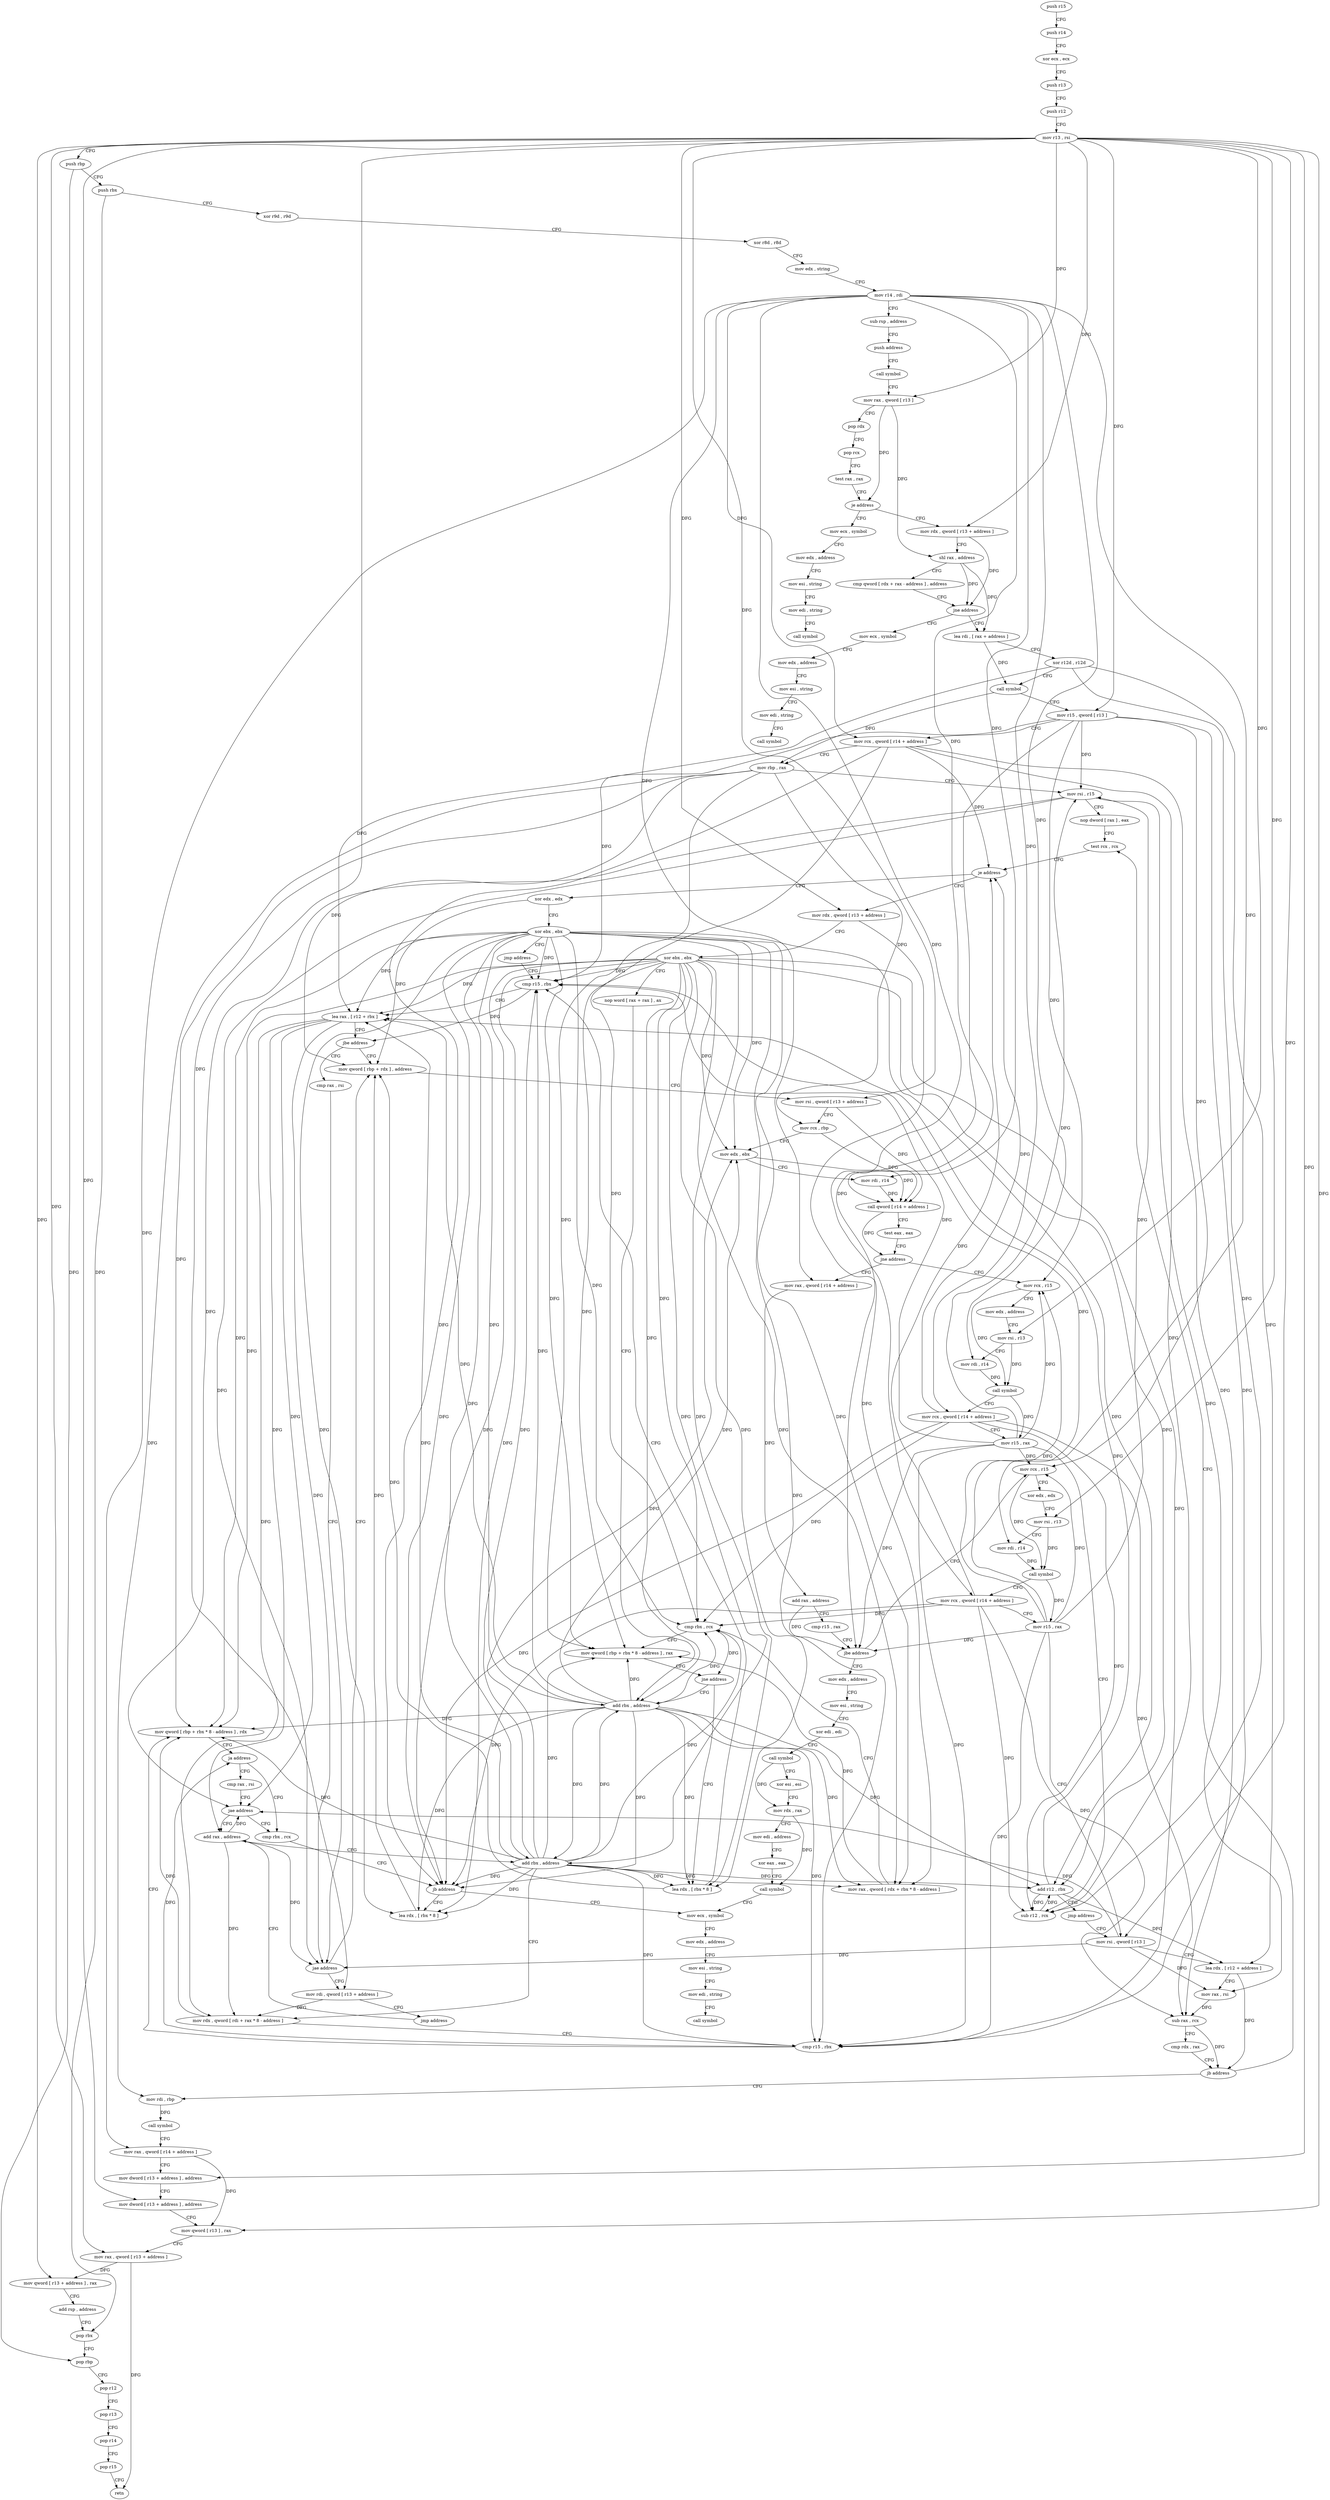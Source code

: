 digraph "func" {
"4214576" [label = "push r15" ]
"4214578" [label = "push r14" ]
"4214580" [label = "xor ecx , ecx" ]
"4214582" [label = "push r13" ]
"4214584" [label = "push r12" ]
"4214586" [label = "mov r13 , rsi" ]
"4214589" [label = "push rbp" ]
"4214590" [label = "push rbx" ]
"4214591" [label = "xor r9d , r9d" ]
"4214594" [label = "xor r8d , r8d" ]
"4214597" [label = "mov edx , string" ]
"4214602" [label = "mov r14 , rdi" ]
"4214605" [label = "sub rsp , address" ]
"4214609" [label = "push address" ]
"4214611" [label = "call symbol" ]
"4214616" [label = "mov rax , qword [ r13 ]" ]
"4214620" [label = "pop rdx" ]
"4214621" [label = "pop rcx" ]
"4214622" [label = "test rax , rax" ]
"4214625" [label = "je address" ]
"4214995" [label = "mov ecx , symbol" ]
"4214631" [label = "mov rdx , qword [ r13 + address ]" ]
"4215000" [label = "mov edx , address" ]
"4215005" [label = "mov esi , string" ]
"4215010" [label = "mov edi , string" ]
"4215015" [label = "call symbol" ]
"4214635" [label = "shl rax , address" ]
"4214639" [label = "cmp qword [ rdx + rax - address ] , address" ]
"4214645" [label = "jne address" ]
"4215079" [label = "mov ecx , symbol" ]
"4214651" [label = "lea rdi , [ rax + address ]" ]
"4215084" [label = "mov edx , address" ]
"4215089" [label = "mov esi , string" ]
"4215094" [label = "mov edi , string" ]
"4215099" [label = "call symbol" ]
"4214655" [label = "xor r12d , r12d" ]
"4214658" [label = "call symbol" ]
"4214663" [label = "mov r15 , qword [ r13 ]" ]
"4214667" [label = "mov rcx , qword [ r14 + address ]" ]
"4214671" [label = "mov rbp , rax" ]
"4214674" [label = "mov rsi , r15" ]
"4214677" [label = "nop dword [ rax ] , eax" ]
"4214680" [label = "test rcx , rcx" ]
"4214986" [label = "xor edx , edx" ]
"4214988" [label = "xor ebx , ebx" ]
"4214990" [label = "jmp address" ]
"4214731" [label = "cmp r15 , rbx" ]
"4214689" [label = "mov rdx , qword [ r13 + address ]" ]
"4214693" [label = "xor ebx , ebx" ]
"4214695" [label = "nop word [ rax + rax ] , ax" ]
"4214704" [label = "add rbx , address" ]
"4214734" [label = "lea rax , [ r12 + rbx ]" ]
"4214738" [label = "jbe address" ]
"4214797" [label = "mov qword [ rbp + rdx ] , address" ]
"4214740" [label = "cmp rax , rsi" ]
"4214708" [label = "mov rax , qword [ rdx + rbx * 8 - address ]" ]
"4214713" [label = "cmp rbx , rcx" ]
"4214716" [label = "mov qword [ rbp + rbx * 8 - address ] , rax" ]
"4214721" [label = "jne address" ]
"4214723" [label = "lea rdx , [ rbx * 8 ]" ]
"4214806" [label = "mov rsi , qword [ r13 + address ]" ]
"4214810" [label = "mov rcx , rbp" ]
"4214813" [label = "mov edx , ebx" ]
"4214815" [label = "mov rdi , r14" ]
"4214818" [label = "call qword [ r14 + address ]" ]
"4214822" [label = "test eax , eax" ]
"4214824" [label = "jne address" ]
"4214952" [label = "mov rcx , r15" ]
"4214826" [label = "mov rax , qword [ r14 + address ]" ]
"4214743" [label = "jae address" ]
"4214745" [label = "mov rdi , qword [ r13 + address ]" ]
"4214955" [label = "mov edx , address" ]
"4214960" [label = "mov rsi , r13" ]
"4214963" [label = "mov rdi , r14" ]
"4214966" [label = "call symbol" ]
"4214971" [label = "mov rcx , qword [ r14 + address ]" ]
"4214975" [label = "mov r15 , rax" ]
"4214978" [label = "sub r12 , rcx" ]
"4214981" [label = "add r12 , rbx" ]
"4214984" [label = "jmp address" ]
"4214866" [label = "mov rsi , qword [ r13 ]" ]
"4214830" [label = "add rax , address" ]
"4214834" [label = "cmp r15 , rax" ]
"4214837" [label = "jbe address" ]
"4215020" [label = "mov edx , address" ]
"4214843" [label = "mov rcx , r15" ]
"4214749" [label = "jmp address" ]
"4214757" [label = "add rax , address" ]
"4214870" [label = "lea rdx , [ r12 + address ]" ]
"4214875" [label = "mov rax , rsi" ]
"4214878" [label = "sub rax , rcx" ]
"4214881" [label = "cmp rdx , rax" ]
"4214884" [label = "jb address" ]
"4214890" [label = "mov rdi , rbp" ]
"4215025" [label = "mov esi , string" ]
"4215030" [label = "xor edi , edi" ]
"4215032" [label = "call symbol" ]
"4215037" [label = "xor esi , esi" ]
"4215039" [label = "mov rdx , rax" ]
"4215042" [label = "mov edi , address" ]
"4215047" [label = "xor eax , eax" ]
"4215049" [label = "call symbol" ]
"4215054" [label = "mov ecx , symbol" ]
"4214846" [label = "xor edx , edx" ]
"4214848" [label = "mov rsi , r13" ]
"4214851" [label = "mov rdi , r14" ]
"4214854" [label = "call symbol" ]
"4214859" [label = "mov rcx , qword [ r14 + address ]" ]
"4214863" [label = "mov r15 , rax" ]
"4214761" [label = "add rbx , address" ]
"4214765" [label = "mov rdx , qword [ rdi + rax * 8 - address ]" ]
"4214770" [label = "cmp r15 , rbx" ]
"4214773" [label = "mov qword [ rbp + rbx * 8 - address ] , rdx" ]
"4214778" [label = "ja address" ]
"4214752" [label = "cmp rax , rsi" ]
"4214780" [label = "cmp rbx , rcx" ]
"4214683" [label = "je address" ]
"4214893" [label = "call symbol" ]
"4214898" [label = "mov rax , qword [ r14 + address ]" ]
"4214902" [label = "mov dword [ r13 + address ] , address" ]
"4214910" [label = "mov dword [ r13 + address ] , address" ]
"4214918" [label = "mov qword [ r13 ] , rax" ]
"4214922" [label = "mov rax , qword [ r13 + address ]" ]
"4214926" [label = "mov qword [ r13 + address ] , rax" ]
"4214930" [label = "add rsp , address" ]
"4214934" [label = "pop rbx" ]
"4214935" [label = "pop rbp" ]
"4214936" [label = "pop r12" ]
"4214938" [label = "pop r13" ]
"4214940" [label = "pop r14" ]
"4214942" [label = "pop r15" ]
"4214944" [label = "retn" ]
"4214755" [label = "jae address" ]
"4214783" [label = "jb address" ]
"4214789" [label = "lea rdx , [ rbx * 8 ]" ]
"4215059" [label = "mov edx , address" ]
"4215064" [label = "mov esi , string" ]
"4215069" [label = "mov edi , string" ]
"4215074" [label = "call symbol" ]
"4214576" -> "4214578" [ label = "CFG" ]
"4214578" -> "4214580" [ label = "CFG" ]
"4214580" -> "4214582" [ label = "CFG" ]
"4214582" -> "4214584" [ label = "CFG" ]
"4214584" -> "4214586" [ label = "CFG" ]
"4214586" -> "4214589" [ label = "CFG" ]
"4214586" -> "4214616" [ label = "DFG" ]
"4214586" -> "4214631" [ label = "DFG" ]
"4214586" -> "4214663" [ label = "DFG" ]
"4214586" -> "4214689" [ label = "DFG" ]
"4214586" -> "4214806" [ label = "DFG" ]
"4214586" -> "4214960" [ label = "DFG" ]
"4214586" -> "4214745" [ label = "DFG" ]
"4214586" -> "4214866" [ label = "DFG" ]
"4214586" -> "4214848" [ label = "DFG" ]
"4214586" -> "4214902" [ label = "DFG" ]
"4214586" -> "4214910" [ label = "DFG" ]
"4214586" -> "4214918" [ label = "DFG" ]
"4214586" -> "4214922" [ label = "DFG" ]
"4214586" -> "4214926" [ label = "DFG" ]
"4214589" -> "4214590" [ label = "CFG" ]
"4214589" -> "4214935" [ label = "DFG" ]
"4214590" -> "4214591" [ label = "CFG" ]
"4214590" -> "4214934" [ label = "DFG" ]
"4214591" -> "4214594" [ label = "CFG" ]
"4214594" -> "4214597" [ label = "CFG" ]
"4214597" -> "4214602" [ label = "CFG" ]
"4214602" -> "4214605" [ label = "CFG" ]
"4214602" -> "4214667" [ label = "DFG" ]
"4214602" -> "4214815" [ label = "DFG" ]
"4214602" -> "4214818" [ label = "DFG" ]
"4214602" -> "4214963" [ label = "DFG" ]
"4214602" -> "4214971" [ label = "DFG" ]
"4214602" -> "4214826" [ label = "DFG" ]
"4214602" -> "4214851" [ label = "DFG" ]
"4214602" -> "4214859" [ label = "DFG" ]
"4214602" -> "4214898" [ label = "DFG" ]
"4214605" -> "4214609" [ label = "CFG" ]
"4214609" -> "4214611" [ label = "CFG" ]
"4214611" -> "4214616" [ label = "CFG" ]
"4214616" -> "4214620" [ label = "CFG" ]
"4214616" -> "4214625" [ label = "DFG" ]
"4214616" -> "4214635" [ label = "DFG" ]
"4214620" -> "4214621" [ label = "CFG" ]
"4214621" -> "4214622" [ label = "CFG" ]
"4214622" -> "4214625" [ label = "CFG" ]
"4214625" -> "4214995" [ label = "CFG" ]
"4214625" -> "4214631" [ label = "CFG" ]
"4214995" -> "4215000" [ label = "CFG" ]
"4214631" -> "4214635" [ label = "CFG" ]
"4214631" -> "4214645" [ label = "DFG" ]
"4215000" -> "4215005" [ label = "CFG" ]
"4215005" -> "4215010" [ label = "CFG" ]
"4215010" -> "4215015" [ label = "CFG" ]
"4214635" -> "4214639" [ label = "CFG" ]
"4214635" -> "4214645" [ label = "DFG" ]
"4214635" -> "4214651" [ label = "DFG" ]
"4214639" -> "4214645" [ label = "CFG" ]
"4214645" -> "4215079" [ label = "CFG" ]
"4214645" -> "4214651" [ label = "CFG" ]
"4215079" -> "4215084" [ label = "CFG" ]
"4214651" -> "4214655" [ label = "CFG" ]
"4214651" -> "4214658" [ label = "DFG" ]
"4215084" -> "4215089" [ label = "CFG" ]
"4215089" -> "4215094" [ label = "CFG" ]
"4215094" -> "4215099" [ label = "CFG" ]
"4214655" -> "4214658" [ label = "CFG" ]
"4214655" -> "4214734" [ label = "DFG" ]
"4214655" -> "4214978" [ label = "DFG" ]
"4214655" -> "4214870" [ label = "DFG" ]
"4214658" -> "4214663" [ label = "CFG" ]
"4214658" -> "4214671" [ label = "DFG" ]
"4214663" -> "4214667" [ label = "CFG" ]
"4214663" -> "4214674" [ label = "DFG" ]
"4214663" -> "4214731" [ label = "DFG" ]
"4214663" -> "4214952" [ label = "DFG" ]
"4214663" -> "4214837" [ label = "DFG" ]
"4214663" -> "4214843" [ label = "DFG" ]
"4214663" -> "4214770" [ label = "DFG" ]
"4214667" -> "4214671" [ label = "CFG" ]
"4214667" -> "4214683" [ label = "DFG" ]
"4214667" -> "4214713" [ label = "DFG" ]
"4214667" -> "4214978" [ label = "DFG" ]
"4214667" -> "4214878" [ label = "DFG" ]
"4214667" -> "4214783" [ label = "DFG" ]
"4214671" -> "4214674" [ label = "CFG" ]
"4214671" -> "4214716" [ label = "DFG" ]
"4214671" -> "4214797" [ label = "DFG" ]
"4214671" -> "4214810" [ label = "DFG" ]
"4214671" -> "4214773" [ label = "DFG" ]
"4214671" -> "4214890" [ label = "DFG" ]
"4214674" -> "4214677" [ label = "CFG" ]
"4214674" -> "4214743" [ label = "DFG" ]
"4214674" -> "4214875" [ label = "DFG" ]
"4214674" -> "4214755" [ label = "DFG" ]
"4214677" -> "4214680" [ label = "CFG" ]
"4214680" -> "4214683" [ label = "CFG" ]
"4214986" -> "4214988" [ label = "CFG" ]
"4214986" -> "4214797" [ label = "DFG" ]
"4214988" -> "4214990" [ label = "CFG" ]
"4214988" -> "4214731" [ label = "DFG" ]
"4214988" -> "4214734" [ label = "DFG" ]
"4214988" -> "4214704" [ label = "DFG" ]
"4214988" -> "4214708" [ label = "DFG" ]
"4214988" -> "4214713" [ label = "DFG" ]
"4214988" -> "4214716" [ label = "DFG" ]
"4214988" -> "4214813" [ label = "DFG" ]
"4214988" -> "4214723" [ label = "DFG" ]
"4214988" -> "4214981" [ label = "DFG" ]
"4214988" -> "4214761" [ label = "DFG" ]
"4214988" -> "4214770" [ label = "DFG" ]
"4214988" -> "4214773" [ label = "DFG" ]
"4214988" -> "4214783" [ label = "DFG" ]
"4214988" -> "4214789" [ label = "DFG" ]
"4214990" -> "4214731" [ label = "CFG" ]
"4214731" -> "4214734" [ label = "CFG" ]
"4214731" -> "4214738" [ label = "DFG" ]
"4214689" -> "4214693" [ label = "CFG" ]
"4214689" -> "4214708" [ label = "DFG" ]
"4214693" -> "4214695" [ label = "CFG" ]
"4214693" -> "4214731" [ label = "DFG" ]
"4214693" -> "4214734" [ label = "DFG" ]
"4214693" -> "4214704" [ label = "DFG" ]
"4214693" -> "4214708" [ label = "DFG" ]
"4214693" -> "4214713" [ label = "DFG" ]
"4214693" -> "4214716" [ label = "DFG" ]
"4214693" -> "4214813" [ label = "DFG" ]
"4214693" -> "4214723" [ label = "DFG" ]
"4214693" -> "4214981" [ label = "DFG" ]
"4214693" -> "4214761" [ label = "DFG" ]
"4214693" -> "4214770" [ label = "DFG" ]
"4214693" -> "4214773" [ label = "DFG" ]
"4214693" -> "4214783" [ label = "DFG" ]
"4214693" -> "4214789" [ label = "DFG" ]
"4214695" -> "4214704" [ label = "CFG" ]
"4214704" -> "4214708" [ label = "DFG" ]
"4214704" -> "4214731" [ label = "DFG" ]
"4214704" -> "4214734" [ label = "DFG" ]
"4214704" -> "4214713" [ label = "DFG" ]
"4214704" -> "4214716" [ label = "DFG" ]
"4214704" -> "4214813" [ label = "DFG" ]
"4214704" -> "4214723" [ label = "DFG" ]
"4214704" -> "4214981" [ label = "DFG" ]
"4214704" -> "4214761" [ label = "DFG" ]
"4214704" -> "4214770" [ label = "DFG" ]
"4214704" -> "4214773" [ label = "DFG" ]
"4214704" -> "4214783" [ label = "DFG" ]
"4214704" -> "4214789" [ label = "DFG" ]
"4214734" -> "4214738" [ label = "CFG" ]
"4214734" -> "4214743" [ label = "DFG" ]
"4214734" -> "4214757" [ label = "DFG" ]
"4214734" -> "4214765" [ label = "DFG" ]
"4214734" -> "4214755" [ label = "DFG" ]
"4214738" -> "4214797" [ label = "CFG" ]
"4214738" -> "4214740" [ label = "CFG" ]
"4214797" -> "4214806" [ label = "CFG" ]
"4214740" -> "4214743" [ label = "CFG" ]
"4214708" -> "4214713" [ label = "CFG" ]
"4214708" -> "4214716" [ label = "DFG" ]
"4214713" -> "4214716" [ label = "CFG" ]
"4214713" -> "4214721" [ label = "DFG" ]
"4214716" -> "4214721" [ label = "CFG" ]
"4214721" -> "4214704" [ label = "CFG" ]
"4214721" -> "4214723" [ label = "CFG" ]
"4214723" -> "4214731" [ label = "CFG" ]
"4214723" -> "4214797" [ label = "DFG" ]
"4214806" -> "4214810" [ label = "CFG" ]
"4214806" -> "4214818" [ label = "DFG" ]
"4214810" -> "4214813" [ label = "CFG" ]
"4214810" -> "4214818" [ label = "DFG" ]
"4214813" -> "4214815" [ label = "CFG" ]
"4214813" -> "4214818" [ label = "DFG" ]
"4214815" -> "4214818" [ label = "DFG" ]
"4214818" -> "4214822" [ label = "CFG" ]
"4214818" -> "4214824" [ label = "DFG" ]
"4214822" -> "4214824" [ label = "CFG" ]
"4214824" -> "4214952" [ label = "CFG" ]
"4214824" -> "4214826" [ label = "CFG" ]
"4214952" -> "4214955" [ label = "CFG" ]
"4214952" -> "4214966" [ label = "DFG" ]
"4214826" -> "4214830" [ label = "DFG" ]
"4214743" -> "4214797" [ label = "CFG" ]
"4214743" -> "4214745" [ label = "CFG" ]
"4214745" -> "4214749" [ label = "CFG" ]
"4214745" -> "4214765" [ label = "DFG" ]
"4214955" -> "4214960" [ label = "CFG" ]
"4214960" -> "4214963" [ label = "CFG" ]
"4214960" -> "4214966" [ label = "DFG" ]
"4214963" -> "4214966" [ label = "DFG" ]
"4214966" -> "4214971" [ label = "CFG" ]
"4214966" -> "4214975" [ label = "DFG" ]
"4214971" -> "4214975" [ label = "CFG" ]
"4214971" -> "4214683" [ label = "DFG" ]
"4214971" -> "4214713" [ label = "DFG" ]
"4214971" -> "4214978" [ label = "DFG" ]
"4214971" -> "4214878" [ label = "DFG" ]
"4214971" -> "4214783" [ label = "DFG" ]
"4214975" -> "4214978" [ label = "CFG" ]
"4214975" -> "4214674" [ label = "DFG" ]
"4214975" -> "4214952" [ label = "DFG" ]
"4214975" -> "4214731" [ label = "DFG" ]
"4214975" -> "4214837" [ label = "DFG" ]
"4214975" -> "4214843" [ label = "DFG" ]
"4214975" -> "4214770" [ label = "DFG" ]
"4214978" -> "4214981" [ label = "DFG" ]
"4214981" -> "4214984" [ label = "CFG" ]
"4214981" -> "4214734" [ label = "DFG" ]
"4214981" -> "4214978" [ label = "DFG" ]
"4214981" -> "4214870" [ label = "DFG" ]
"4214984" -> "4214866" [ label = "CFG" ]
"4214866" -> "4214870" [ label = "CFG" ]
"4214866" -> "4214743" [ label = "DFG" ]
"4214866" -> "4214875" [ label = "DFG" ]
"4214866" -> "4214755" [ label = "DFG" ]
"4214830" -> "4214834" [ label = "CFG" ]
"4214830" -> "4214837" [ label = "DFG" ]
"4214834" -> "4214837" [ label = "CFG" ]
"4214837" -> "4215020" [ label = "CFG" ]
"4214837" -> "4214843" [ label = "CFG" ]
"4215020" -> "4215025" [ label = "CFG" ]
"4214843" -> "4214846" [ label = "CFG" ]
"4214843" -> "4214854" [ label = "DFG" ]
"4214749" -> "4214757" [ label = "CFG" ]
"4214757" -> "4214761" [ label = "CFG" ]
"4214757" -> "4214743" [ label = "DFG" ]
"4214757" -> "4214765" [ label = "DFG" ]
"4214757" -> "4214755" [ label = "DFG" ]
"4214870" -> "4214875" [ label = "CFG" ]
"4214870" -> "4214884" [ label = "DFG" ]
"4214875" -> "4214878" [ label = "DFG" ]
"4214878" -> "4214881" [ label = "CFG" ]
"4214878" -> "4214884" [ label = "DFG" ]
"4214881" -> "4214884" [ label = "CFG" ]
"4214884" -> "4214680" [ label = "CFG" ]
"4214884" -> "4214890" [ label = "CFG" ]
"4214890" -> "4214893" [ label = "DFG" ]
"4215025" -> "4215030" [ label = "CFG" ]
"4215030" -> "4215032" [ label = "CFG" ]
"4215032" -> "4215037" [ label = "CFG" ]
"4215032" -> "4215039" [ label = "DFG" ]
"4215037" -> "4215039" [ label = "CFG" ]
"4215039" -> "4215042" [ label = "CFG" ]
"4215039" -> "4215049" [ label = "DFG" ]
"4215042" -> "4215047" [ label = "CFG" ]
"4215047" -> "4215049" [ label = "CFG" ]
"4215049" -> "4215054" [ label = "CFG" ]
"4215054" -> "4215059" [ label = "CFG" ]
"4214846" -> "4214848" [ label = "CFG" ]
"4214848" -> "4214851" [ label = "CFG" ]
"4214848" -> "4214854" [ label = "DFG" ]
"4214851" -> "4214854" [ label = "DFG" ]
"4214854" -> "4214859" [ label = "CFG" ]
"4214854" -> "4214863" [ label = "DFG" ]
"4214859" -> "4214863" [ label = "CFG" ]
"4214859" -> "4214683" [ label = "DFG" ]
"4214859" -> "4214713" [ label = "DFG" ]
"4214859" -> "4214978" [ label = "DFG" ]
"4214859" -> "4214878" [ label = "DFG" ]
"4214859" -> "4214783" [ label = "DFG" ]
"4214863" -> "4214866" [ label = "CFG" ]
"4214863" -> "4214674" [ label = "DFG" ]
"4214863" -> "4214952" [ label = "DFG" ]
"4214863" -> "4214843" [ label = "DFG" ]
"4214863" -> "4214731" [ label = "DFG" ]
"4214863" -> "4214837" [ label = "DFG" ]
"4214863" -> "4214770" [ label = "DFG" ]
"4214761" -> "4214765" [ label = "CFG" ]
"4214761" -> "4214731" [ label = "DFG" ]
"4214761" -> "4214734" [ label = "DFG" ]
"4214761" -> "4214704" [ label = "DFG" ]
"4214761" -> "4214708" [ label = "DFG" ]
"4214761" -> "4214813" [ label = "DFG" ]
"4214761" -> "4214723" [ label = "DFG" ]
"4214761" -> "4214981" [ label = "DFG" ]
"4214761" -> "4214713" [ label = "DFG" ]
"4214761" -> "4214716" [ label = "DFG" ]
"4214761" -> "4214770" [ label = "DFG" ]
"4214761" -> "4214773" [ label = "DFG" ]
"4214761" -> "4214783" [ label = "DFG" ]
"4214761" -> "4214789" [ label = "DFG" ]
"4214765" -> "4214770" [ label = "CFG" ]
"4214765" -> "4214773" [ label = "DFG" ]
"4214770" -> "4214773" [ label = "CFG" ]
"4214770" -> "4214778" [ label = "DFG" ]
"4214773" -> "4214778" [ label = "CFG" ]
"4214778" -> "4214752" [ label = "CFG" ]
"4214778" -> "4214780" [ label = "CFG" ]
"4214752" -> "4214755" [ label = "CFG" ]
"4214780" -> "4214783" [ label = "CFG" ]
"4214683" -> "4214986" [ label = "CFG" ]
"4214683" -> "4214689" [ label = "CFG" ]
"4214893" -> "4214898" [ label = "CFG" ]
"4214898" -> "4214902" [ label = "CFG" ]
"4214898" -> "4214918" [ label = "DFG" ]
"4214902" -> "4214910" [ label = "CFG" ]
"4214910" -> "4214918" [ label = "CFG" ]
"4214918" -> "4214922" [ label = "CFG" ]
"4214922" -> "4214926" [ label = "DFG" ]
"4214922" -> "4214944" [ label = "DFG" ]
"4214926" -> "4214930" [ label = "CFG" ]
"4214930" -> "4214934" [ label = "CFG" ]
"4214934" -> "4214935" [ label = "CFG" ]
"4214935" -> "4214936" [ label = "CFG" ]
"4214936" -> "4214938" [ label = "CFG" ]
"4214938" -> "4214940" [ label = "CFG" ]
"4214940" -> "4214942" [ label = "CFG" ]
"4214942" -> "4214944" [ label = "CFG" ]
"4214755" -> "4214780" [ label = "CFG" ]
"4214755" -> "4214757" [ label = "CFG" ]
"4214783" -> "4215054" [ label = "CFG" ]
"4214783" -> "4214789" [ label = "CFG" ]
"4214789" -> "4214797" [ label = "DFG" ]
"4215059" -> "4215064" [ label = "CFG" ]
"4215064" -> "4215069" [ label = "CFG" ]
"4215069" -> "4215074" [ label = "CFG" ]
}
